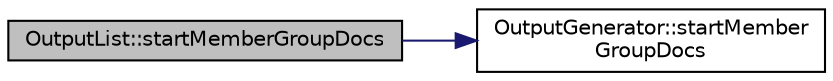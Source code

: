 digraph "OutputList::startMemberGroupDocs"
{
 // LATEX_PDF_SIZE
  edge [fontname="Helvetica",fontsize="10",labelfontname="Helvetica",labelfontsize="10"];
  node [fontname="Helvetica",fontsize="10",shape=record];
  rankdir="LR";
  Node1 [label="OutputList::startMemberGroupDocs",height=0.2,width=0.4,color="black", fillcolor="grey75", style="filled", fontcolor="black",tooltip=" "];
  Node1 -> Node2 [color="midnightblue",fontsize="10",style="solid",fontname="Helvetica"];
  Node2 [label="OutputGenerator::startMember\lGroupDocs",height=0.2,width=0.4,color="black", fillcolor="white", style="filled",URL="$classOutputGenerator.html#a0b3d9ddaa7d63cea43081ac17ce5e96b",tooltip=" "];
}
